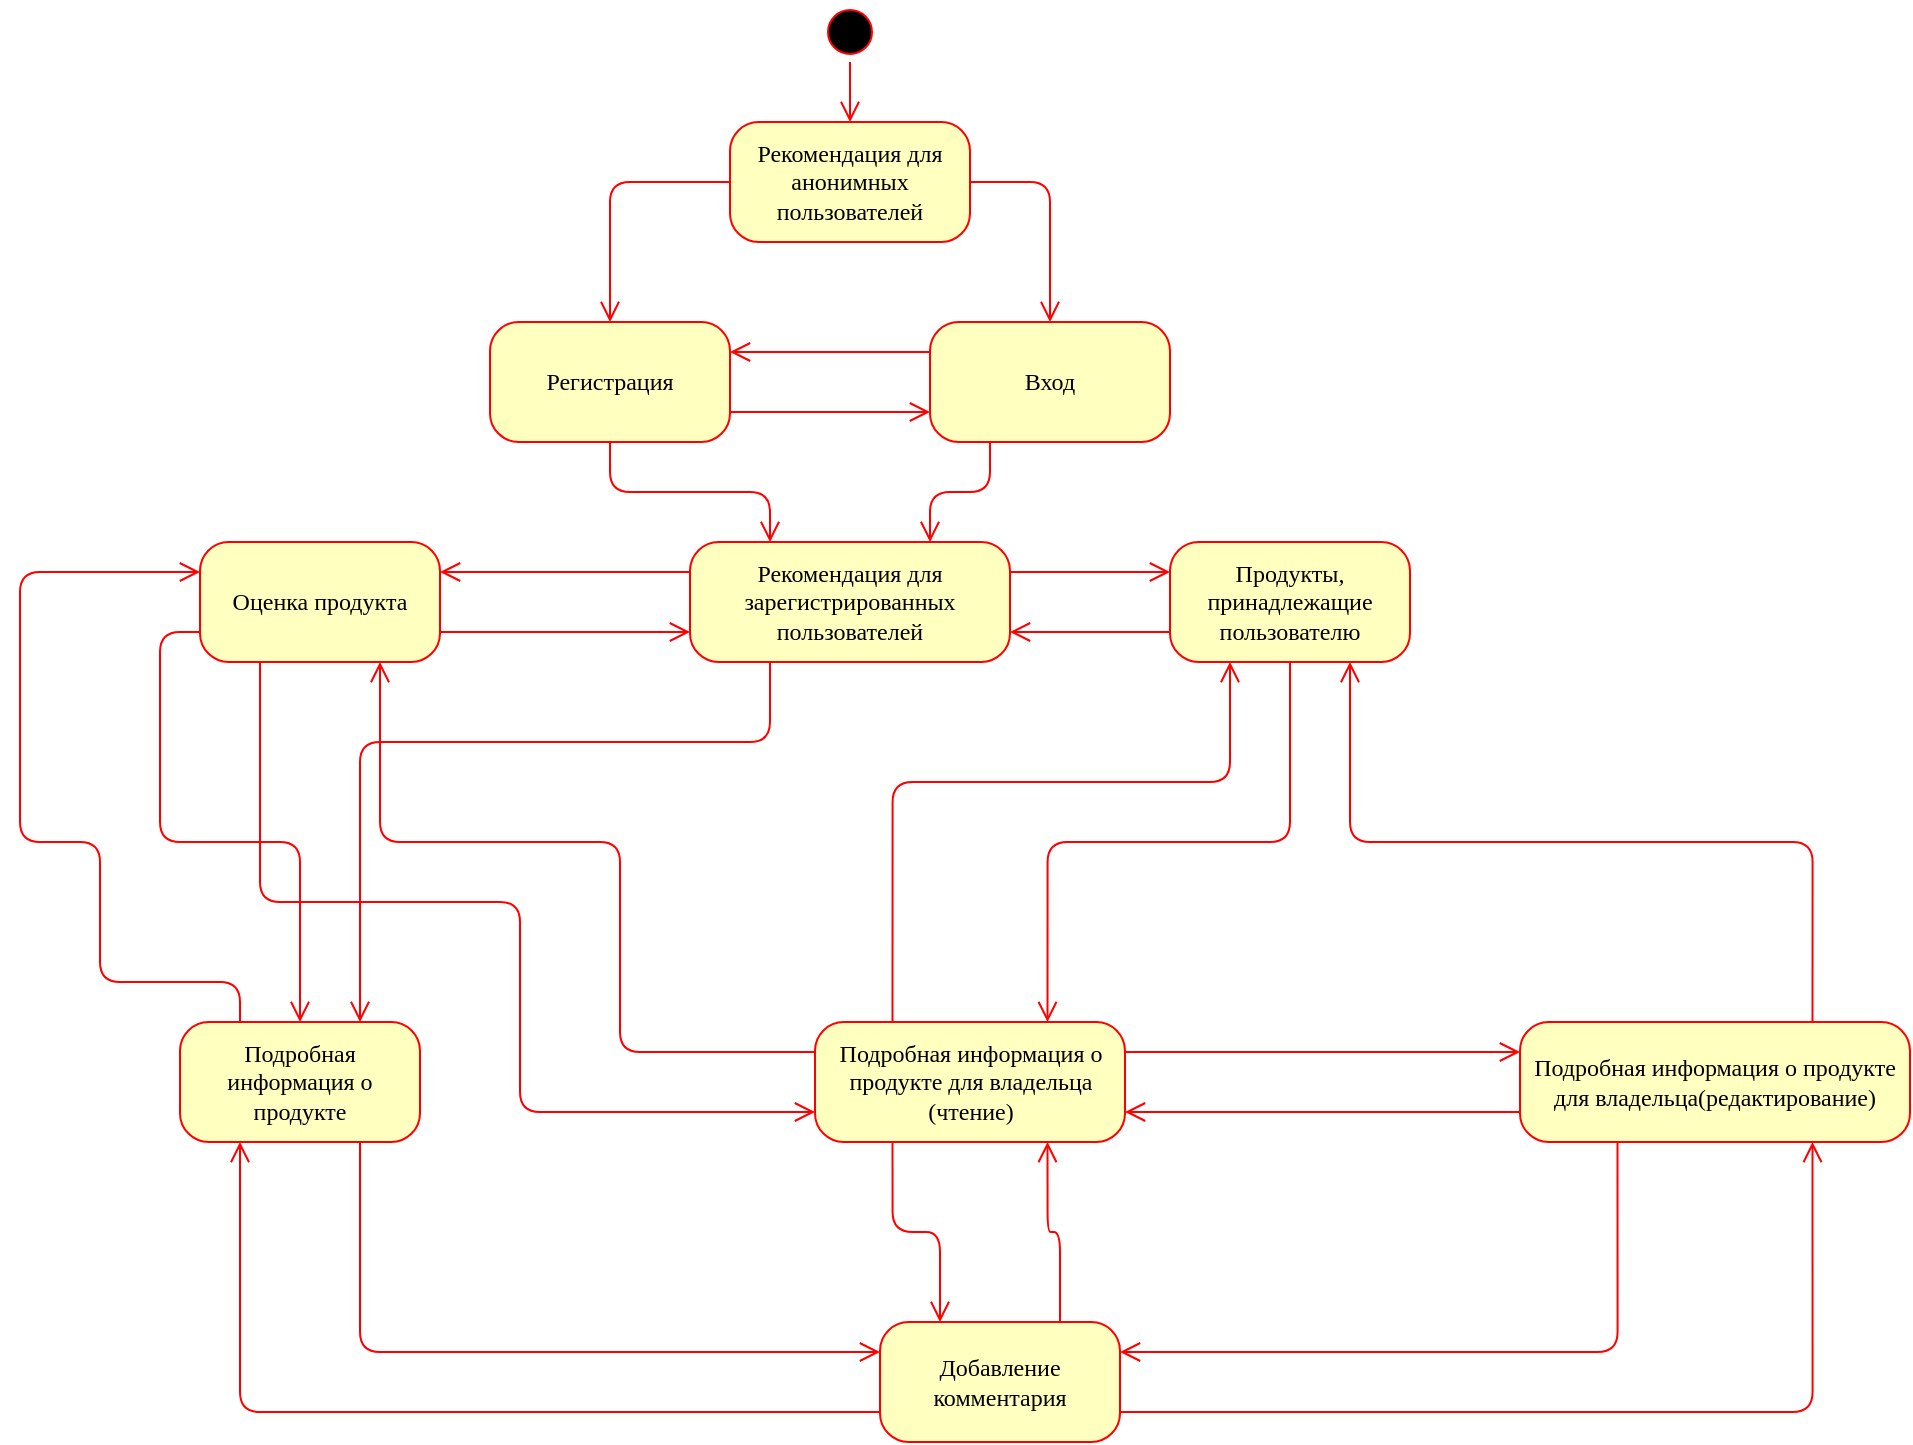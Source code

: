 <mxfile version="12.1.9" type="github" pages="1">
  <diagram name="Page-1" id="58cdce13-f638-feb5-8d6f-7d28b1aa9fa0">
    <mxGraphModel dx="1408" dy="754" grid="1" gridSize="10" guides="1" tooltips="1" connect="1" arrows="1" fold="1" page="1" pageScale="1" pageWidth="1100" pageHeight="850" background="#ffffff" math="0" shadow="0">
      <root>
        <mxCell id="0"/>
        <mxCell id="1" parent="0"/>
        <mxCell id="382b91b5511bd0f7-1" value="" style="ellipse;html=1;shape=startState;fillColor=#000000;strokeColor=#ff0000;rounded=1;shadow=0;comic=0;labelBackgroundColor=none;fontFamily=Verdana;fontSize=12;fontColor=#000000;align=center;direction=south;" parent="1" vertex="1">
          <mxGeometry x="490" y="60" width="30" height="30" as="geometry"/>
        </mxCell>
        <mxCell id="DzwBYY1_Ko7MBKsdwWe6-12" style="edgeStyle=orthogonalEdgeStyle;orthogonalLoop=1;jettySize=auto;html=1;exitX=1;exitY=0.75;exitDx=0;exitDy=0;entryX=0;entryY=0.75;entryDx=0;entryDy=0;labelBackgroundColor=none;endArrow=open;endSize=8;strokeColor=#ff0000;fontFamily=Verdana;fontSize=12;align=left;" edge="1" parent="1" source="382b91b5511bd0f7-5" target="382b91b5511bd0f7-7">
          <mxGeometry relative="1" as="geometry"/>
        </mxCell>
        <mxCell id="DzwBYY1_Ko7MBKsdwWe6-13" style="edgeStyle=orthogonalEdgeStyle;orthogonalLoop=1;jettySize=auto;html=1;exitX=0.5;exitY=1;exitDx=0;exitDy=0;entryX=0.25;entryY=0;entryDx=0;entryDy=0;labelBackgroundColor=none;endArrow=open;endSize=8;strokeColor=#ff0000;fontFamily=Verdana;fontSize=12;align=left;" edge="1" parent="1" source="382b91b5511bd0f7-5" target="DzwBYY1_Ko7MBKsdwWe6-1">
          <mxGeometry relative="1" as="geometry"/>
        </mxCell>
        <mxCell id="382b91b5511bd0f7-5" value="Регистрация" style="rounded=1;whiteSpace=wrap;html=1;arcSize=24;fillColor=#ffffc0;strokeColor=#ff0000;shadow=0;comic=0;labelBackgroundColor=none;fontFamily=Verdana;fontSize=12;fontColor=#000000;align=center;" parent="1" vertex="1">
          <mxGeometry x="325" y="220" width="120" height="60" as="geometry"/>
        </mxCell>
        <mxCell id="DzwBYY1_Ko7MBKsdwWe6-9" style="edgeStyle=orthogonalEdgeStyle;orthogonalLoop=1;jettySize=auto;html=1;exitX=1;exitY=0.5;exitDx=0;exitDy=0;labelBackgroundColor=none;endArrow=open;endSize=8;strokeColor=#ff0000;fontFamily=Verdana;fontSize=12;align=left;" edge="1" parent="1" source="382b91b5511bd0f7-6" target="382b91b5511bd0f7-7">
          <mxGeometry relative="1" as="geometry"/>
        </mxCell>
        <mxCell id="DzwBYY1_Ko7MBKsdwWe6-10" style="edgeStyle=orthogonalEdgeStyle;orthogonalLoop=1;jettySize=auto;html=1;exitX=0;exitY=0.5;exitDx=0;exitDy=0;entryX=0.5;entryY=0;entryDx=0;entryDy=0;labelBackgroundColor=none;endArrow=open;endSize=8;strokeColor=#ff0000;fontFamily=Verdana;fontSize=12;align=left;" edge="1" parent="1" source="382b91b5511bd0f7-6" target="382b91b5511bd0f7-5">
          <mxGeometry relative="1" as="geometry"/>
        </mxCell>
        <mxCell id="382b91b5511bd0f7-6" value="Рекомендация для анонимных пользователей" style="rounded=1;whiteSpace=wrap;html=1;arcSize=24;fillColor=#ffffc0;strokeColor=#ff0000;shadow=0;comic=0;labelBackgroundColor=none;fontFamily=Verdana;fontSize=12;fontColor=#000000;align=center;" parent="1" vertex="1">
          <mxGeometry x="445" y="120" width="120" height="60" as="geometry"/>
        </mxCell>
        <mxCell id="DzwBYY1_Ko7MBKsdwWe6-11" style="edgeStyle=orthogonalEdgeStyle;orthogonalLoop=1;jettySize=auto;html=1;exitX=0;exitY=0.25;exitDx=0;exitDy=0;entryX=1;entryY=0.25;entryDx=0;entryDy=0;labelBackgroundColor=none;endArrow=open;endSize=8;strokeColor=#ff0000;fontFamily=Verdana;fontSize=12;align=left;" edge="1" parent="1" source="382b91b5511bd0f7-7" target="382b91b5511bd0f7-5">
          <mxGeometry relative="1" as="geometry"/>
        </mxCell>
        <mxCell id="DzwBYY1_Ko7MBKsdwWe6-14" style="edgeStyle=orthogonalEdgeStyle;orthogonalLoop=1;jettySize=auto;html=1;exitX=0.25;exitY=1;exitDx=0;exitDy=0;entryX=0.75;entryY=0;entryDx=0;entryDy=0;labelBackgroundColor=none;endArrow=open;endSize=8;strokeColor=#ff0000;fontFamily=Verdana;fontSize=12;align=left;" edge="1" parent="1" source="382b91b5511bd0f7-7" target="DzwBYY1_Ko7MBKsdwWe6-1">
          <mxGeometry relative="1" as="geometry"/>
        </mxCell>
        <mxCell id="382b91b5511bd0f7-7" value="Вход" style="rounded=1;whiteSpace=wrap;html=1;arcSize=24;fillColor=#ffffc0;strokeColor=#ff0000;shadow=0;comic=0;labelBackgroundColor=none;fontFamily=Verdana;fontSize=12;fontColor=#000000;align=center;" parent="1" vertex="1">
          <mxGeometry x="545" y="220" width="120" height="60" as="geometry"/>
        </mxCell>
        <mxCell id="DzwBYY1_Ko7MBKsdwWe6-32" style="edgeStyle=orthogonalEdgeStyle;orthogonalLoop=1;jettySize=auto;html=1;exitX=0;exitY=0.75;exitDx=0;exitDy=0;entryX=0.25;entryY=1;entryDx=0;entryDy=0;labelBackgroundColor=none;endArrow=open;endSize=8;strokeColor=#ff0000;fontFamily=Verdana;fontSize=12;align=left;" edge="1" parent="1" source="382b91b5511bd0f7-9" target="DzwBYY1_Ko7MBKsdwWe6-19">
          <mxGeometry relative="1" as="geometry"/>
        </mxCell>
        <mxCell id="DzwBYY1_Ko7MBKsdwWe6-34" style="edgeStyle=orthogonalEdgeStyle;orthogonalLoop=1;jettySize=auto;html=1;exitX=0.75;exitY=0;exitDx=0;exitDy=0;entryX=0.75;entryY=1;entryDx=0;entryDy=0;labelBackgroundColor=none;endArrow=open;endSize=8;strokeColor=#ff0000;fontFamily=Verdana;fontSize=12;align=left;" edge="1" parent="1" source="382b91b5511bd0f7-9" target="382b91b5511bd0f7-10">
          <mxGeometry relative="1" as="geometry"/>
        </mxCell>
        <mxCell id="DzwBYY1_Ko7MBKsdwWe6-37" style="edgeStyle=orthogonalEdgeStyle;orthogonalLoop=1;jettySize=auto;html=1;exitX=1;exitY=0.75;exitDx=0;exitDy=0;entryX=0.75;entryY=1;entryDx=0;entryDy=0;labelBackgroundColor=none;endArrow=open;endSize=8;strokeColor=#ff0000;fontFamily=Verdana;fontSize=12;align=left;" edge="1" parent="1" source="382b91b5511bd0f7-9" target="DzwBYY1_Ko7MBKsdwWe6-3">
          <mxGeometry relative="1" as="geometry"/>
        </mxCell>
        <mxCell id="382b91b5511bd0f7-9" value="&lt;div&gt;Добавление комментария&lt;/div&gt;" style="rounded=1;whiteSpace=wrap;html=1;arcSize=24;fillColor=#ffffc0;strokeColor=#ff0000;shadow=0;comic=0;labelBackgroundColor=none;fontFamily=Verdana;fontSize=12;fontColor=#000000;align=center;" parent="1" vertex="1">
          <mxGeometry x="520" y="720" width="120" height="60" as="geometry"/>
        </mxCell>
        <mxCell id="DzwBYY1_Ko7MBKsdwWe6-22" style="edgeStyle=orthogonalEdgeStyle;orthogonalLoop=1;jettySize=auto;html=1;exitX=1;exitY=0.25;exitDx=0;exitDy=0;entryX=0;entryY=0.25;entryDx=0;entryDy=0;labelBackgroundColor=none;endArrow=open;endSize=8;strokeColor=#ff0000;fontFamily=Verdana;fontSize=12;align=left;" edge="1" parent="1" source="382b91b5511bd0f7-10" target="DzwBYY1_Ko7MBKsdwWe6-3">
          <mxGeometry relative="1" as="geometry"/>
        </mxCell>
        <mxCell id="DzwBYY1_Ko7MBKsdwWe6-33" style="edgeStyle=orthogonalEdgeStyle;orthogonalLoop=1;jettySize=auto;html=1;exitX=0.25;exitY=1;exitDx=0;exitDy=0;entryX=0.25;entryY=0;entryDx=0;entryDy=0;labelBackgroundColor=none;endArrow=open;endSize=8;strokeColor=#ff0000;fontFamily=Verdana;fontSize=12;align=left;" edge="1" parent="1" source="382b91b5511bd0f7-10" target="382b91b5511bd0f7-9">
          <mxGeometry relative="1" as="geometry"/>
        </mxCell>
        <mxCell id="DzwBYY1_Ko7MBKsdwWe6-39" style="edgeStyle=orthogonalEdgeStyle;orthogonalLoop=1;jettySize=auto;html=1;exitX=0.25;exitY=0;exitDx=0;exitDy=0;entryX=0.25;entryY=1;entryDx=0;entryDy=0;labelBackgroundColor=none;endArrow=open;endSize=8;strokeColor=#ff0000;fontFamily=Verdana;fontSize=12;align=left;" edge="1" parent="1" source="382b91b5511bd0f7-10" target="DzwBYY1_Ko7MBKsdwWe6-2">
          <mxGeometry relative="1" as="geometry">
            <Array as="points">
              <mxPoint x="526" y="450"/>
              <mxPoint x="695" y="450"/>
            </Array>
          </mxGeometry>
        </mxCell>
        <mxCell id="DzwBYY1_Ko7MBKsdwWe6-47" style="edgeStyle=orthogonalEdgeStyle;orthogonalLoop=1;jettySize=auto;html=1;exitX=0;exitY=0.25;exitDx=0;exitDy=0;entryX=0.75;entryY=1;entryDx=0;entryDy=0;labelBackgroundColor=none;endArrow=open;endSize=8;strokeColor=#ff0000;fontFamily=Verdana;fontSize=12;align=left;" edge="1" parent="1" source="382b91b5511bd0f7-10" target="DzwBYY1_Ko7MBKsdwWe6-5">
          <mxGeometry relative="1" as="geometry">
            <Array as="points">
              <mxPoint x="390" y="585"/>
              <mxPoint x="390" y="480"/>
              <mxPoint x="270" y="480"/>
            </Array>
          </mxGeometry>
        </mxCell>
        <mxCell id="382b91b5511bd0f7-10" value="Подробная информация о продукте для владельца (чтение)" style="rounded=1;whiteSpace=wrap;html=1;arcSize=24;fillColor=#ffffc0;strokeColor=#ff0000;shadow=0;comic=0;labelBackgroundColor=none;fontFamily=Verdana;fontSize=12;fontColor=#000000;align=center;" parent="1" vertex="1">
          <mxGeometry x="487.5" y="570" width="155" height="60" as="geometry"/>
        </mxCell>
        <mxCell id="2a3bc250acf0617d-9" style="edgeStyle=orthogonalEdgeStyle;html=1;labelBackgroundColor=none;endArrow=open;endSize=8;strokeColor=#ff0000;fontFamily=Verdana;fontSize=12;align=left;" parent="1" source="382b91b5511bd0f7-1" target="382b91b5511bd0f7-6" edge="1">
          <mxGeometry relative="1" as="geometry"/>
        </mxCell>
        <mxCell id="DzwBYY1_Ko7MBKsdwWe6-15" style="edgeStyle=orthogonalEdgeStyle;orthogonalLoop=1;jettySize=auto;html=1;exitX=1;exitY=0.25;exitDx=0;exitDy=0;entryX=0;entryY=0.25;entryDx=0;entryDy=0;labelBackgroundColor=none;endArrow=open;endSize=8;strokeColor=#ff0000;fontFamily=Verdana;fontSize=12;align=left;" edge="1" parent="1" source="DzwBYY1_Ko7MBKsdwWe6-1" target="DzwBYY1_Ko7MBKsdwWe6-2">
          <mxGeometry relative="1" as="geometry"/>
        </mxCell>
        <mxCell id="DzwBYY1_Ko7MBKsdwWe6-28" style="edgeStyle=orthogonalEdgeStyle;orthogonalLoop=1;jettySize=auto;html=1;exitX=0;exitY=0.25;exitDx=0;exitDy=0;entryX=1;entryY=0.25;entryDx=0;entryDy=0;labelBackgroundColor=none;endArrow=open;endSize=8;strokeColor=#ff0000;fontFamily=Verdana;fontSize=12;align=left;" edge="1" parent="1" source="DzwBYY1_Ko7MBKsdwWe6-1" target="DzwBYY1_Ko7MBKsdwWe6-5">
          <mxGeometry relative="1" as="geometry"/>
        </mxCell>
        <mxCell id="DzwBYY1_Ko7MBKsdwWe6-43" style="edgeStyle=orthogonalEdgeStyle;orthogonalLoop=1;jettySize=auto;html=1;exitX=0.25;exitY=1;exitDx=0;exitDy=0;entryX=0.75;entryY=0;entryDx=0;entryDy=0;labelBackgroundColor=none;endArrow=open;endSize=8;strokeColor=#ff0000;fontFamily=Verdana;fontSize=12;align=left;" edge="1" parent="1" source="DzwBYY1_Ko7MBKsdwWe6-1" target="DzwBYY1_Ko7MBKsdwWe6-19">
          <mxGeometry relative="1" as="geometry">
            <Array as="points">
              <mxPoint x="465" y="430"/>
              <mxPoint x="260" y="430"/>
            </Array>
          </mxGeometry>
        </mxCell>
        <mxCell id="DzwBYY1_Ko7MBKsdwWe6-1" value="Рекомендация для зарегистрированных пользователей" style="rounded=1;whiteSpace=wrap;html=1;arcSize=24;fillColor=#ffffc0;strokeColor=#ff0000;shadow=0;comic=0;labelBackgroundColor=none;fontFamily=Verdana;fontSize=12;fontColor=#000000;align=center;" vertex="1" parent="1">
          <mxGeometry x="425" y="330" width="160" height="60" as="geometry"/>
        </mxCell>
        <mxCell id="DzwBYY1_Ko7MBKsdwWe6-25" style="edgeStyle=orthogonalEdgeStyle;orthogonalLoop=1;jettySize=auto;html=1;exitX=0;exitY=0.75;exitDx=0;exitDy=0;labelBackgroundColor=none;endArrow=open;endSize=8;strokeColor=#ff0000;fontFamily=Verdana;fontSize=12;align=left;entryX=1;entryY=0.75;entryDx=0;entryDy=0;" edge="1" parent="1" source="DzwBYY1_Ko7MBKsdwWe6-2" target="DzwBYY1_Ko7MBKsdwWe6-1">
          <mxGeometry relative="1" as="geometry">
            <mxPoint x="590" y="360" as="targetPoint"/>
            <Array as="points">
              <mxPoint x="640" y="375"/>
              <mxPoint x="640" y="375"/>
            </Array>
          </mxGeometry>
        </mxCell>
        <mxCell id="DzwBYY1_Ko7MBKsdwWe6-38" style="edgeStyle=orthogonalEdgeStyle;orthogonalLoop=1;jettySize=auto;html=1;exitX=0.5;exitY=1;exitDx=0;exitDy=0;entryX=0.75;entryY=0;entryDx=0;entryDy=0;labelBackgroundColor=none;endArrow=open;endSize=8;strokeColor=#ff0000;fontFamily=Verdana;fontSize=12;align=left;" edge="1" parent="1" source="DzwBYY1_Ko7MBKsdwWe6-2" target="382b91b5511bd0f7-10">
          <mxGeometry relative="1" as="geometry"/>
        </mxCell>
        <mxCell id="DzwBYY1_Ko7MBKsdwWe6-2" value="&lt;div&gt;Продукты, принадлежащие пользователю&lt;/div&gt;" style="rounded=1;whiteSpace=wrap;html=1;arcSize=24;fillColor=#ffffc0;strokeColor=#ff0000;shadow=0;comic=0;labelBackgroundColor=none;fontFamily=Verdana;fontSize=12;fontColor=#000000;align=center;" vertex="1" parent="1">
          <mxGeometry x="665" y="330" width="120" height="60" as="geometry"/>
        </mxCell>
        <mxCell id="DzwBYY1_Ko7MBKsdwWe6-21" style="edgeStyle=orthogonalEdgeStyle;orthogonalLoop=1;jettySize=auto;html=1;exitX=0.75;exitY=0;exitDx=0;exitDy=0;entryX=0.75;entryY=1;entryDx=0;entryDy=0;labelBackgroundColor=none;endArrow=open;endSize=8;strokeColor=#ff0000;fontFamily=Verdana;fontSize=12;align=left;" edge="1" parent="1" source="DzwBYY1_Ko7MBKsdwWe6-3" target="DzwBYY1_Ko7MBKsdwWe6-2">
          <mxGeometry relative="1" as="geometry"/>
        </mxCell>
        <mxCell id="DzwBYY1_Ko7MBKsdwWe6-23" style="edgeStyle=orthogonalEdgeStyle;orthogonalLoop=1;jettySize=auto;html=1;exitX=0;exitY=0.75;exitDx=0;exitDy=0;entryX=1;entryY=0.75;entryDx=0;entryDy=0;labelBackgroundColor=none;endArrow=open;endSize=8;strokeColor=#ff0000;fontFamily=Verdana;fontSize=12;align=left;" edge="1" parent="1" source="DzwBYY1_Ko7MBKsdwWe6-3" target="382b91b5511bd0f7-10">
          <mxGeometry relative="1" as="geometry"/>
        </mxCell>
        <mxCell id="DzwBYY1_Ko7MBKsdwWe6-35" style="edgeStyle=orthogonalEdgeStyle;orthogonalLoop=1;jettySize=auto;html=1;exitX=0.25;exitY=1;exitDx=0;exitDy=0;entryX=1;entryY=0.25;entryDx=0;entryDy=0;labelBackgroundColor=none;endArrow=open;endSize=8;strokeColor=#ff0000;fontFamily=Verdana;fontSize=12;align=left;" edge="1" parent="1" source="DzwBYY1_Ko7MBKsdwWe6-3" target="382b91b5511bd0f7-9">
          <mxGeometry relative="1" as="geometry"/>
        </mxCell>
        <mxCell id="DzwBYY1_Ko7MBKsdwWe6-3" value="Подробная информация о продукте для владельца(редактирование)" style="rounded=1;whiteSpace=wrap;html=1;arcSize=24;fillColor=#ffffc0;strokeColor=#ff0000;shadow=0;comic=0;labelBackgroundColor=none;fontFamily=Verdana;fontSize=12;fontColor=#000000;align=center;" vertex="1" parent="1">
          <mxGeometry x="840" y="570" width="195" height="60" as="geometry"/>
        </mxCell>
        <mxCell id="DzwBYY1_Ko7MBKsdwWe6-30" style="edgeStyle=orthogonalEdgeStyle;orthogonalLoop=1;jettySize=auto;html=1;exitX=1;exitY=0.75;exitDx=0;exitDy=0;entryX=0;entryY=0.75;entryDx=0;entryDy=0;labelBackgroundColor=none;endArrow=open;endSize=8;strokeColor=#ff0000;fontFamily=Verdana;fontSize=12;align=left;" edge="1" parent="1" source="DzwBYY1_Ko7MBKsdwWe6-5" target="DzwBYY1_Ko7MBKsdwWe6-1">
          <mxGeometry relative="1" as="geometry"/>
        </mxCell>
        <mxCell id="DzwBYY1_Ko7MBKsdwWe6-42" style="edgeStyle=orthogonalEdgeStyle;orthogonalLoop=1;jettySize=auto;html=1;exitX=0;exitY=0.75;exitDx=0;exitDy=0;entryX=0.5;entryY=0;entryDx=0;entryDy=0;labelBackgroundColor=none;endArrow=open;endSize=8;strokeColor=#ff0000;fontFamily=Verdana;fontSize=12;align=left;" edge="1" parent="1" source="DzwBYY1_Ko7MBKsdwWe6-5" target="DzwBYY1_Ko7MBKsdwWe6-19">
          <mxGeometry relative="1" as="geometry"/>
        </mxCell>
        <mxCell id="DzwBYY1_Ko7MBKsdwWe6-45" style="edgeStyle=orthogonalEdgeStyle;orthogonalLoop=1;jettySize=auto;html=1;exitX=0.25;exitY=1;exitDx=0;exitDy=0;entryX=0;entryY=0.75;entryDx=0;entryDy=0;labelBackgroundColor=none;endArrow=open;endSize=8;strokeColor=#ff0000;fontFamily=Verdana;fontSize=12;align=left;" edge="1" parent="1" source="DzwBYY1_Ko7MBKsdwWe6-5" target="382b91b5511bd0f7-10">
          <mxGeometry relative="1" as="geometry">
            <Array as="points">
              <mxPoint x="210" y="510"/>
              <mxPoint x="340" y="510"/>
              <mxPoint x="340" y="615"/>
            </Array>
          </mxGeometry>
        </mxCell>
        <mxCell id="DzwBYY1_Ko7MBKsdwWe6-5" value="&lt;div&gt;Оценка продукта&lt;br&gt;&lt;/div&gt;" style="rounded=1;whiteSpace=wrap;html=1;arcSize=24;fillColor=#ffffc0;strokeColor=#ff0000;shadow=0;comic=0;labelBackgroundColor=none;fontFamily=Verdana;fontSize=12;fontColor=#000000;align=center;" vertex="1" parent="1">
          <mxGeometry x="180" y="330" width="120" height="60" as="geometry"/>
        </mxCell>
        <mxCell id="DzwBYY1_Ko7MBKsdwWe6-31" style="edgeStyle=orthogonalEdgeStyle;orthogonalLoop=1;jettySize=auto;html=1;exitX=0.75;exitY=1;exitDx=0;exitDy=0;entryX=0;entryY=0.25;entryDx=0;entryDy=0;labelBackgroundColor=none;endArrow=open;endSize=8;strokeColor=#ff0000;fontFamily=Verdana;fontSize=12;align=left;" edge="1" parent="1" source="DzwBYY1_Ko7MBKsdwWe6-19" target="382b91b5511bd0f7-9">
          <mxGeometry relative="1" as="geometry"/>
        </mxCell>
        <mxCell id="DzwBYY1_Ko7MBKsdwWe6-40" style="edgeStyle=orthogonalEdgeStyle;orthogonalLoop=1;jettySize=auto;html=1;exitX=0.25;exitY=0;exitDx=0;exitDy=0;entryX=0;entryY=0.25;entryDx=0;entryDy=0;labelBackgroundColor=none;endArrow=open;endSize=8;strokeColor=#ff0000;fontFamily=Verdana;fontSize=12;align=left;" edge="1" parent="1" source="DzwBYY1_Ko7MBKsdwWe6-19" target="DzwBYY1_Ko7MBKsdwWe6-5">
          <mxGeometry relative="1" as="geometry">
            <Array as="points">
              <mxPoint x="200" y="550"/>
              <mxPoint x="130" y="550"/>
              <mxPoint x="130" y="480"/>
              <mxPoint x="90" y="480"/>
              <mxPoint x="90" y="345"/>
            </Array>
          </mxGeometry>
        </mxCell>
        <mxCell id="DzwBYY1_Ko7MBKsdwWe6-19" value="Подробная информация о продукте" style="rounded=1;whiteSpace=wrap;html=1;arcSize=24;fillColor=#ffffc0;strokeColor=#ff0000;shadow=0;comic=0;labelBackgroundColor=none;fontFamily=Verdana;fontSize=12;fontColor=#000000;align=center;" vertex="1" parent="1">
          <mxGeometry x="170" y="570" width="120" height="60" as="geometry"/>
        </mxCell>
      </root>
    </mxGraphModel>
  </diagram>
</mxfile>
